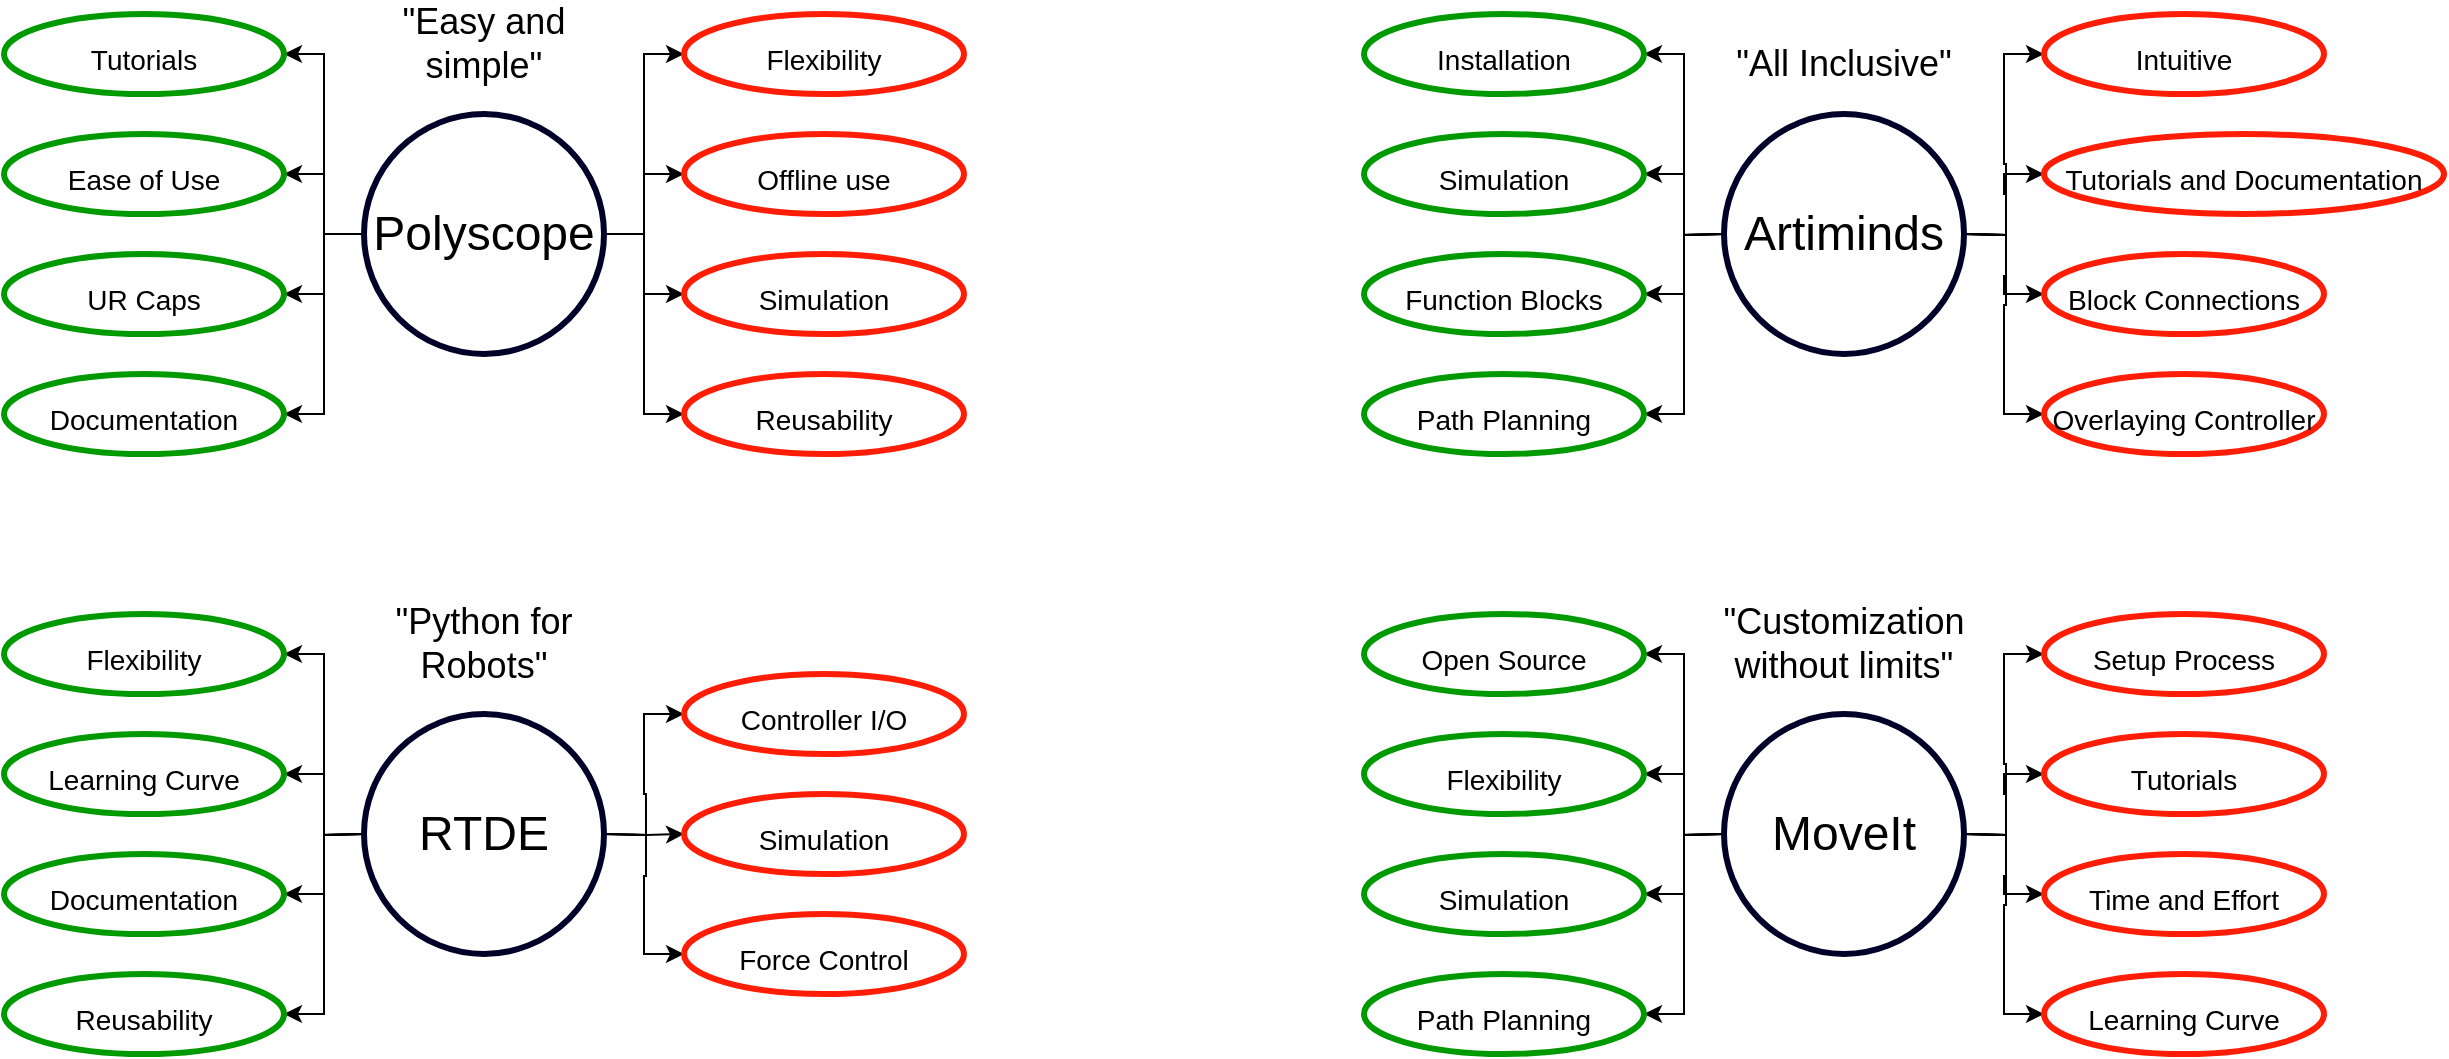 <mxfile version="20.7.3" type="github"><diagram id="o34bLKSb2FJ5GCY2DV4U" name="Seite-1"><mxGraphModel dx="1802" dy="826" grid="1" gridSize="10" guides="1" tooltips="1" connect="1" arrows="1" fold="1" page="1" pageScale="1" pageWidth="3300" pageHeight="4681" math="0" shadow="0"><root><mxCell id="0"/><mxCell id="1" parent="0"/><mxCell id="9tMe9ChNtQxmry1n6Ols-18" style="edgeStyle=orthogonalEdgeStyle;rounded=0;orthogonalLoop=1;jettySize=auto;html=1;exitX=0;exitY=0.5;exitDx=0;exitDy=0;entryX=1;entryY=0.5;entryDx=0;entryDy=0;fontSize=14;" parent="1" source="9tMe9ChNtQxmry1n6Ols-2" target="9tMe9ChNtQxmry1n6Ols-6" edge="1"><mxGeometry relative="1" as="geometry"/></mxCell><mxCell id="9tMe9ChNtQxmry1n6Ols-19" style="edgeStyle=orthogonalEdgeStyle;rounded=0;orthogonalLoop=1;jettySize=auto;html=1;exitX=0;exitY=0.5;exitDx=0;exitDy=0;entryX=1;entryY=0.5;entryDx=0;entryDy=0;fontSize=14;" parent="1" source="9tMe9ChNtQxmry1n6Ols-2" target="9tMe9ChNtQxmry1n6Ols-8" edge="1"><mxGeometry relative="1" as="geometry"/></mxCell><mxCell id="9tMe9ChNtQxmry1n6Ols-20" style="edgeStyle=orthogonalEdgeStyle;rounded=0;orthogonalLoop=1;jettySize=auto;html=1;exitX=0;exitY=0.5;exitDx=0;exitDy=0;entryX=1;entryY=0.5;entryDx=0;entryDy=0;fontSize=14;" parent="1" source="9tMe9ChNtQxmry1n6Ols-2" target="9tMe9ChNtQxmry1n6Ols-10" edge="1"><mxGeometry relative="1" as="geometry"/></mxCell><mxCell id="9tMe9ChNtQxmry1n6Ols-21" style="edgeStyle=orthogonalEdgeStyle;rounded=0;orthogonalLoop=1;jettySize=auto;html=1;exitX=0;exitY=0.5;exitDx=0;exitDy=0;entryX=1;entryY=0.5;entryDx=0;entryDy=0;fontSize=14;" parent="1" source="9tMe9ChNtQxmry1n6Ols-2" target="9tMe9ChNtQxmry1n6Ols-11" edge="1"><mxGeometry relative="1" as="geometry"/></mxCell><mxCell id="9tMe9ChNtQxmry1n6Ols-23" style="edgeStyle=orthogonalEdgeStyle;rounded=0;orthogonalLoop=1;jettySize=auto;html=1;exitX=1;exitY=0.5;exitDx=0;exitDy=0;entryX=0;entryY=0.5;entryDx=0;entryDy=0;fontSize=14;" parent="1" source="9tMe9ChNtQxmry1n6Ols-2" target="9tMe9ChNtQxmry1n6Ols-12" edge="1"><mxGeometry relative="1" as="geometry"/></mxCell><mxCell id="9tMe9ChNtQxmry1n6Ols-25" style="edgeStyle=orthogonalEdgeStyle;rounded=0;orthogonalLoop=1;jettySize=auto;html=1;exitX=1;exitY=0.5;exitDx=0;exitDy=0;entryX=0;entryY=0.5;entryDx=0;entryDy=0;fontSize=14;" parent="1" source="9tMe9ChNtQxmry1n6Ols-2" target="9tMe9ChNtQxmry1n6Ols-14" edge="1"><mxGeometry relative="1" as="geometry"/></mxCell><mxCell id="9tMe9ChNtQxmry1n6Ols-26" style="edgeStyle=orthogonalEdgeStyle;rounded=0;orthogonalLoop=1;jettySize=auto;html=1;exitX=1;exitY=0.5;exitDx=0;exitDy=0;entryX=0;entryY=0.5;entryDx=0;entryDy=0;fontSize=14;" parent="1" source="9tMe9ChNtQxmry1n6Ols-2" target="9tMe9ChNtQxmry1n6Ols-15" edge="1"><mxGeometry relative="1" as="geometry"/></mxCell><mxCell id="9tMe9ChNtQxmry1n6Ols-94" style="edgeStyle=orthogonalEdgeStyle;rounded=0;orthogonalLoop=1;jettySize=auto;html=1;exitX=1;exitY=0.5;exitDx=0;exitDy=0;entryX=0;entryY=0.5;entryDx=0;entryDy=0;fontSize=14;" parent="1" source="9tMe9ChNtQxmry1n6Ols-2" target="9tMe9ChNtQxmry1n6Ols-93" edge="1"><mxGeometry relative="1" as="geometry"/></mxCell><mxCell id="9tMe9ChNtQxmry1n6Ols-2" value="&lt;font style=&quot;font-size: 24px;&quot;&gt;Polyscope&lt;/font&gt;" style="ellipse;whiteSpace=wrap;html=1;aspect=fixed;strokeWidth=3;strokeColor=#000028;fillColor=none;" parent="1" vertex="1"><mxGeometry x="200" y="160" width="120" height="120" as="geometry"/></mxCell><mxCell id="9tMe9ChNtQxmry1n6Ols-6" value="&lt;font style=&quot;font-size: 14px;&quot;&gt;Tutorials&lt;/font&gt;" style="ellipse;whiteSpace=wrap;html=1;fontSize=24;strokeColor=#009900;strokeWidth=3;fillColor=none;" parent="1" vertex="1"><mxGeometry x="20" y="110" width="140" height="40" as="geometry"/></mxCell><mxCell id="9tMe9ChNtQxmry1n6Ols-8" value="&lt;font style=&quot;font-size: 14px;&quot;&gt;Ease of Use&lt;/font&gt;" style="ellipse;whiteSpace=wrap;html=1;fontSize=24;strokeColor=#009900;strokeWidth=3;fillColor=none;" parent="1" vertex="1"><mxGeometry x="20" y="170" width="140" height="40" as="geometry"/></mxCell><mxCell id="9tMe9ChNtQxmry1n6Ols-10" value="&lt;font style=&quot;font-size: 14px;&quot;&gt;UR Caps&lt;/font&gt;" style="ellipse;whiteSpace=wrap;html=1;fontSize=24;strokeColor=#009900;strokeWidth=3;fillColor=none;" parent="1" vertex="1"><mxGeometry x="20" y="230" width="140" height="40" as="geometry"/></mxCell><mxCell id="9tMe9ChNtQxmry1n6Ols-11" value="&lt;font style=&quot;font-size: 14px;&quot;&gt;Documentation&lt;/font&gt;" style="ellipse;whiteSpace=wrap;html=1;fontSize=24;strokeColor=#009900;strokeWidth=3;fillColor=none;" parent="1" vertex="1"><mxGeometry x="20" y="290" width="140" height="40" as="geometry"/></mxCell><mxCell id="9tMe9ChNtQxmry1n6Ols-12" value="&lt;font style=&quot;font-size: 14px;&quot;&gt;Flexibility&lt;/font&gt;" style="ellipse;whiteSpace=wrap;html=1;fontSize=24;strokeWidth=3;strokeColor=#FF1E05;fillColor=none;" parent="1" vertex="1"><mxGeometry x="360" y="110" width="140" height="40" as="geometry"/></mxCell><mxCell id="9tMe9ChNtQxmry1n6Ols-14" value="&lt;span style=&quot;font-size: 14px;&quot;&gt;Offline use&lt;/span&gt;" style="ellipse;whiteSpace=wrap;html=1;fontSize=24;strokeWidth=3;strokeColor=#FF1E05;fillColor=none;" parent="1" vertex="1"><mxGeometry x="360" y="170" width="140" height="40" as="geometry"/></mxCell><mxCell id="9tMe9ChNtQxmry1n6Ols-15" value="&lt;font style=&quot;font-size: 14px;&quot;&gt;Simulation&lt;/font&gt;" style="ellipse;whiteSpace=wrap;html=1;fontSize=24;strokeWidth=3;strokeColor=#FF1E05;fillColor=none;" parent="1" vertex="1"><mxGeometry x="360" y="230" width="140" height="40" as="geometry"/></mxCell><mxCell id="9tMe9ChNtQxmry1n6Ols-28" style="edgeStyle=orthogonalEdgeStyle;rounded=0;orthogonalLoop=1;jettySize=auto;html=1;exitX=0;exitY=0.5;exitDx=0;exitDy=0;entryX=1;entryY=0.5;entryDx=0;entryDy=0;fontSize=14;" parent="1" target="9tMe9ChNtQxmry1n6Ols-38" edge="1"><mxGeometry relative="1" as="geometry"><mxPoint x="880.0" y="520" as="sourcePoint"/></mxGeometry></mxCell><mxCell id="9tMe9ChNtQxmry1n6Ols-30" style="edgeStyle=orthogonalEdgeStyle;rounded=0;orthogonalLoop=1;jettySize=auto;html=1;exitX=0;exitY=0.5;exitDx=0;exitDy=0;entryX=1;entryY=0.5;entryDx=0;entryDy=0;fontSize=14;" parent="1" target="9tMe9ChNtQxmry1n6Ols-40" edge="1"><mxGeometry relative="1" as="geometry"><mxPoint x="880.0" y="520" as="sourcePoint"/></mxGeometry></mxCell><mxCell id="9tMe9ChNtQxmry1n6Ols-33" style="edgeStyle=orthogonalEdgeStyle;rounded=0;orthogonalLoop=1;jettySize=auto;html=1;exitX=1;exitY=0.5;exitDx=0;exitDy=0;entryX=0;entryY=0.5;entryDx=0;entryDy=0;fontSize=14;" parent="1" target="9tMe9ChNtQxmry1n6Ols-42" edge="1"><mxGeometry relative="1" as="geometry"><mxPoint x="1000.0" y="520" as="sourcePoint"/></mxGeometry></mxCell><mxCell id="9tMe9ChNtQxmry1n6Ols-34" style="edgeStyle=orthogonalEdgeStyle;rounded=0;orthogonalLoop=1;jettySize=auto;html=1;exitX=1;exitY=0.5;exitDx=0;exitDy=0;entryX=0;entryY=0.5;entryDx=0;entryDy=0;fontSize=14;" parent="1" target="9tMe9ChNtQxmry1n6Ols-43" edge="1"><mxGeometry relative="1" as="geometry"><mxPoint x="1000.0" y="520" as="sourcePoint"/></mxGeometry></mxCell><mxCell id="9tMe9ChNtQxmry1n6Ols-36" style="edgeStyle=orthogonalEdgeStyle;rounded=0;orthogonalLoop=1;jettySize=auto;html=1;exitX=1;exitY=0.5;exitDx=0;exitDy=0;entryX=0;entryY=0.5;entryDx=0;entryDy=0;fontSize=14;" parent="1" target="9tMe9ChNtQxmry1n6Ols-45" edge="1"><mxGeometry relative="1" as="geometry"><mxPoint x="1000.0" y="520" as="sourcePoint"/></mxGeometry></mxCell><mxCell id="9tMe9ChNtQxmry1n6Ols-48" style="edgeStyle=orthogonalEdgeStyle;rounded=0;orthogonalLoop=1;jettySize=auto;html=1;exitX=0;exitY=0.5;exitDx=0;exitDy=0;entryX=1;entryY=0.5;entryDx=0;entryDy=0;fontSize=14;" parent="1" target="9tMe9ChNtQxmry1n6Ols-47" edge="1"><mxGeometry relative="1" as="geometry"><mxPoint x="880.0" y="520" as="sourcePoint"/></mxGeometry></mxCell><mxCell id="9tMe9ChNtQxmry1n6Ols-70" style="edgeStyle=orthogonalEdgeStyle;rounded=0;orthogonalLoop=1;jettySize=auto;html=1;exitX=0;exitY=0.5;exitDx=0;exitDy=0;entryX=1;entryY=0.5;entryDx=0;entryDy=0;fontSize=14;" parent="1" target="9tMe9ChNtQxmry1n6Ols-69" edge="1"><mxGeometry relative="1" as="geometry"><mxPoint x="880.0" y="520" as="sourcePoint"/></mxGeometry></mxCell><mxCell id="9tMe9ChNtQxmry1n6Ols-72" style="edgeStyle=orthogonalEdgeStyle;rounded=0;orthogonalLoop=1;jettySize=auto;html=1;exitX=1;exitY=0.5;exitDx=0;exitDy=0;entryX=0;entryY=0.5;entryDx=0;entryDy=0;fontSize=14;" parent="1" target="9tMe9ChNtQxmry1n6Ols-71" edge="1"><mxGeometry relative="1" as="geometry"><mxPoint x="1000.0" y="520" as="sourcePoint"/></mxGeometry></mxCell><mxCell id="9tMe9ChNtQxmry1n6Ols-38" value="&lt;font style=&quot;font-size: 14px;&quot;&gt;Open Source&lt;/font&gt;" style="ellipse;whiteSpace=wrap;html=1;fontSize=24;strokeColor=#009900;strokeWidth=3;fillColor=none;" parent="1" vertex="1"><mxGeometry x="700" y="410" width="140" height="40" as="geometry"/></mxCell><mxCell id="9tMe9ChNtQxmry1n6Ols-40" value="&lt;font style=&quot;font-size: 14px;&quot;&gt;Flexibility&lt;/font&gt;" style="ellipse;whiteSpace=wrap;html=1;fontSize=24;strokeColor=#009900;strokeWidth=3;fillColor=none;" parent="1" vertex="1"><mxGeometry x="700" y="470" width="140" height="40" as="geometry"/></mxCell><mxCell id="9tMe9ChNtQxmry1n6Ols-42" value="&lt;span style=&quot;font-size: 14px;&quot;&gt;Setup Process&lt;/span&gt;" style="ellipse;whiteSpace=wrap;html=1;fontSize=24;strokeWidth=3;strokeColor=#FF1E05;fillColor=none;" parent="1" vertex="1"><mxGeometry x="1040" y="410" width="140" height="40" as="geometry"/></mxCell><mxCell id="9tMe9ChNtQxmry1n6Ols-43" value="&lt;span style=&quot;font-size: 14px;&quot;&gt;Tutorials&lt;/span&gt;" style="ellipse;whiteSpace=wrap;html=1;fontSize=24;strokeWidth=3;strokeColor=#FF1E05;fillColor=none;" parent="1" vertex="1"><mxGeometry x="1040" y="470" width="140" height="40" as="geometry"/></mxCell><mxCell id="9tMe9ChNtQxmry1n6Ols-45" value="&lt;span style=&quot;font-size: 14px;&quot;&gt;Time and Effort&lt;/span&gt;" style="ellipse;whiteSpace=wrap;html=1;fontSize=24;strokeWidth=3;strokeColor=#FF1E05;fillColor=none;" parent="1" vertex="1"><mxGeometry x="1040" y="530" width="140" height="40" as="geometry"/></mxCell><mxCell id="9tMe9ChNtQxmry1n6Ols-47" value="&lt;font style=&quot;font-size: 14px;&quot;&gt;Simulation&lt;/font&gt;" style="ellipse;whiteSpace=wrap;html=1;fontSize=24;strokeColor=#009900;strokeWidth=3;fillColor=none;" parent="1" vertex="1"><mxGeometry x="700" y="530" width="140" height="40" as="geometry"/></mxCell><mxCell id="9tMe9ChNtQxmry1n6Ols-50" style="edgeStyle=orthogonalEdgeStyle;rounded=0;orthogonalLoop=1;jettySize=auto;html=1;exitX=0;exitY=0.5;exitDx=0;exitDy=0;entryX=1;entryY=0.5;entryDx=0;entryDy=0;fontSize=14;" parent="1" target="9tMe9ChNtQxmry1n6Ols-60" edge="1"><mxGeometry relative="1" as="geometry"><mxPoint x="880.0" y="220" as="sourcePoint"/></mxGeometry></mxCell><mxCell id="9tMe9ChNtQxmry1n6Ols-51" style="edgeStyle=orthogonalEdgeStyle;rounded=0;orthogonalLoop=1;jettySize=auto;html=1;exitX=0;exitY=0.5;exitDx=0;exitDy=0;entryX=1;entryY=0.5;entryDx=0;entryDy=0;fontSize=14;" parent="1" target="9tMe9ChNtQxmry1n6Ols-61" edge="1"><mxGeometry relative="1" as="geometry"><mxPoint x="880.0" y="220" as="sourcePoint"/></mxGeometry></mxCell><mxCell id="9tMe9ChNtQxmry1n6Ols-52" style="edgeStyle=orthogonalEdgeStyle;rounded=0;orthogonalLoop=1;jettySize=auto;html=1;exitX=0;exitY=0.5;exitDx=0;exitDy=0;entryX=1;entryY=0.5;entryDx=0;entryDy=0;fontSize=14;" parent="1" target="9tMe9ChNtQxmry1n6Ols-62" edge="1"><mxGeometry relative="1" as="geometry"><mxPoint x="880.0" y="220" as="sourcePoint"/></mxGeometry></mxCell><mxCell id="9tMe9ChNtQxmry1n6Ols-53" style="edgeStyle=orthogonalEdgeStyle;rounded=0;orthogonalLoop=1;jettySize=auto;html=1;exitX=0;exitY=0.5;exitDx=0;exitDy=0;entryX=1;entryY=0.5;entryDx=0;entryDy=0;fontSize=14;" parent="1" target="9tMe9ChNtQxmry1n6Ols-63" edge="1"><mxGeometry relative="1" as="geometry"><mxPoint x="880.0" y="220" as="sourcePoint"/></mxGeometry></mxCell><mxCell id="9tMe9ChNtQxmry1n6Ols-55" style="edgeStyle=orthogonalEdgeStyle;rounded=0;orthogonalLoop=1;jettySize=auto;html=1;exitX=1;exitY=0.5;exitDx=0;exitDy=0;entryX=0;entryY=0.5;entryDx=0;entryDy=0;fontSize=14;" parent="1" target="9tMe9ChNtQxmry1n6Ols-64" edge="1"><mxGeometry relative="1" as="geometry"><mxPoint x="1000.0" y="220" as="sourcePoint"/></mxGeometry></mxCell><mxCell id="9tMe9ChNtQxmry1n6Ols-56" style="edgeStyle=orthogonalEdgeStyle;rounded=0;orthogonalLoop=1;jettySize=auto;html=1;exitX=1;exitY=0.5;exitDx=0;exitDy=0;entryX=0;entryY=0.5;entryDx=0;entryDy=0;fontSize=14;" parent="1" target="9tMe9ChNtQxmry1n6Ols-65" edge="1"><mxGeometry relative="1" as="geometry"><mxPoint x="1000.0" y="220" as="sourcePoint"/></mxGeometry></mxCell><mxCell id="9tMe9ChNtQxmry1n6Ols-57" style="edgeStyle=orthogonalEdgeStyle;rounded=0;orthogonalLoop=1;jettySize=auto;html=1;exitX=1;exitY=0.5;exitDx=0;exitDy=0;entryX=0;entryY=0.5;entryDx=0;entryDy=0;fontSize=14;" parent="1" target="9tMe9ChNtQxmry1n6Ols-66" edge="1"><mxGeometry relative="1" as="geometry"><mxPoint x="1000.0" y="220" as="sourcePoint"/></mxGeometry></mxCell><mxCell id="9tMe9ChNtQxmry1n6Ols-58" style="edgeStyle=orthogonalEdgeStyle;rounded=0;orthogonalLoop=1;jettySize=auto;html=1;exitX=1;exitY=0.5;exitDx=0;exitDy=0;entryX=0;entryY=0.5;entryDx=0;entryDy=0;fontSize=14;" parent="1" target="9tMe9ChNtQxmry1n6Ols-67" edge="1"><mxGeometry relative="1" as="geometry"><mxPoint x="1000.0" y="220" as="sourcePoint"/></mxGeometry></mxCell><mxCell id="9tMe9ChNtQxmry1n6Ols-60" value="&lt;span style=&quot;font-size: 14px;&quot;&gt;Installation&lt;/span&gt;" style="ellipse;whiteSpace=wrap;html=1;fontSize=24;strokeColor=#009900;strokeWidth=3;fillColor=none;" parent="1" vertex="1"><mxGeometry x="700" y="110" width="140" height="40" as="geometry"/></mxCell><mxCell id="9tMe9ChNtQxmry1n6Ols-61" value="&lt;font style=&quot;font-size: 14px;&quot;&gt;Simulation&lt;/font&gt;" style="ellipse;whiteSpace=wrap;html=1;fontSize=24;strokeColor=#009900;strokeWidth=3;fillColor=none;" parent="1" vertex="1"><mxGeometry x="700" y="170" width="140" height="40" as="geometry"/></mxCell><mxCell id="9tMe9ChNtQxmry1n6Ols-62" value="&lt;font style=&quot;font-size: 14px;&quot;&gt;Function Blocks&lt;/font&gt;" style="ellipse;whiteSpace=wrap;html=1;fontSize=24;strokeColor=#009900;strokeWidth=3;fillColor=none;" parent="1" vertex="1"><mxGeometry x="700" y="230" width="140" height="40" as="geometry"/></mxCell><mxCell id="9tMe9ChNtQxmry1n6Ols-63" value="&lt;font style=&quot;font-size: 14px;&quot;&gt;Path Planning&lt;/font&gt;" style="ellipse;whiteSpace=wrap;html=1;fontSize=24;strokeColor=#009900;strokeWidth=3;fillColor=none;" parent="1" vertex="1"><mxGeometry x="700" y="290" width="140" height="40" as="geometry"/></mxCell><mxCell id="9tMe9ChNtQxmry1n6Ols-64" value="&lt;font style=&quot;font-size: 14px;&quot;&gt;Intuitive&lt;/font&gt;" style="ellipse;whiteSpace=wrap;html=1;fontSize=24;strokeWidth=3;strokeColor=#FF1E05;fillColor=none;" parent="1" vertex="1"><mxGeometry x="1040" y="110" width="140" height="40" as="geometry"/></mxCell><mxCell id="9tMe9ChNtQxmry1n6Ols-65" value="&lt;span style=&quot;font-size: 14px;&quot;&gt;Tutorials and Documentation&lt;/span&gt;" style="ellipse;whiteSpace=wrap;html=1;fontSize=24;strokeWidth=3;strokeColor=#FF1E05;fillColor=none;" parent="1" vertex="1"><mxGeometry x="1040" y="170" width="200" height="40" as="geometry"/></mxCell><mxCell id="9tMe9ChNtQxmry1n6Ols-66" value="&lt;span style=&quot;font-size: 14px;&quot;&gt;Block Connections&lt;/span&gt;" style="ellipse;whiteSpace=wrap;html=1;fontSize=24;strokeWidth=3;strokeColor=#FF1E05;fillColor=none;" parent="1" vertex="1"><mxGeometry x="1040" y="230" width="140" height="40" as="geometry"/></mxCell><mxCell id="9tMe9ChNtQxmry1n6Ols-67" value="&lt;font style=&quot;font-size: 14px;&quot;&gt;Overlaying Controller&lt;/font&gt;" style="ellipse;whiteSpace=wrap;html=1;fontSize=24;strokeWidth=3;strokeColor=#FF1E05;fillColor=none;" parent="1" vertex="1"><mxGeometry x="1040" y="290" width="140" height="40" as="geometry"/></mxCell><mxCell id="9tMe9ChNtQxmry1n6Ols-69" value="&lt;font style=&quot;font-size: 14px;&quot;&gt;Path Planning&lt;/font&gt;" style="ellipse;whiteSpace=wrap;html=1;fontSize=24;strokeColor=#009900;strokeWidth=3;fillColor=none;" parent="1" vertex="1"><mxGeometry x="700" y="590" width="140" height="40" as="geometry"/></mxCell><mxCell id="9tMe9ChNtQxmry1n6Ols-71" value="&lt;span style=&quot;font-size: 14px;&quot;&gt;Learning Curve&lt;/span&gt;" style="ellipse;whiteSpace=wrap;html=1;fontSize=24;strokeWidth=3;strokeColor=#FF1E05;fillColor=none;" parent="1" vertex="1"><mxGeometry x="1040" y="590" width="140" height="40" as="geometry"/></mxCell><mxCell id="9tMe9ChNtQxmry1n6Ols-74" style="edgeStyle=orthogonalEdgeStyle;rounded=0;orthogonalLoop=1;jettySize=auto;html=1;exitX=0;exitY=0.5;exitDx=0;exitDy=0;entryX=1;entryY=0.5;entryDx=0;entryDy=0;fontSize=14;" parent="1" target="9tMe9ChNtQxmry1n6Ols-84" edge="1"><mxGeometry relative="1" as="geometry"><mxPoint x="200.0" y="520" as="sourcePoint"/></mxGeometry></mxCell><mxCell id="9tMe9ChNtQxmry1n6Ols-75" style="edgeStyle=orthogonalEdgeStyle;rounded=0;orthogonalLoop=1;jettySize=auto;html=1;exitX=0;exitY=0.5;exitDx=0;exitDy=0;entryX=1;entryY=0.5;entryDx=0;entryDy=0;fontSize=14;" parent="1" target="9tMe9ChNtQxmry1n6Ols-85" edge="1"><mxGeometry relative="1" as="geometry"><mxPoint x="200.0" y="520" as="sourcePoint"/></mxGeometry></mxCell><mxCell id="9tMe9ChNtQxmry1n6Ols-76" style="edgeStyle=orthogonalEdgeStyle;rounded=0;orthogonalLoop=1;jettySize=auto;html=1;exitX=0;exitY=0.5;exitDx=0;exitDy=0;entryX=1;entryY=0.5;entryDx=0;entryDy=0;fontSize=14;" parent="1" target="9tMe9ChNtQxmry1n6Ols-86" edge="1"><mxGeometry relative="1" as="geometry"><mxPoint x="200.0" y="520" as="sourcePoint"/></mxGeometry></mxCell><mxCell id="9tMe9ChNtQxmry1n6Ols-79" style="edgeStyle=orthogonalEdgeStyle;rounded=0;orthogonalLoop=1;jettySize=auto;html=1;exitX=1;exitY=0.5;exitDx=0;exitDy=0;entryX=0;entryY=0.5;entryDx=0;entryDy=0;fontSize=14;" parent="1" target="9tMe9ChNtQxmry1n6Ols-88" edge="1"><mxGeometry relative="1" as="geometry"><mxPoint x="320.0" y="520" as="sourcePoint"/></mxGeometry></mxCell><mxCell id="9tMe9ChNtQxmry1n6Ols-80" style="edgeStyle=orthogonalEdgeStyle;rounded=0;orthogonalLoop=1;jettySize=auto;html=1;exitX=1;exitY=0.5;exitDx=0;exitDy=0;entryX=0;entryY=0.5;entryDx=0;entryDy=0;fontSize=14;" parent="1" target="9tMe9ChNtQxmry1n6Ols-89" edge="1"><mxGeometry relative="1" as="geometry"><mxPoint x="320.0" y="520" as="sourcePoint"/></mxGeometry></mxCell><mxCell id="9tMe9ChNtQxmry1n6Ols-81" style="edgeStyle=orthogonalEdgeStyle;rounded=0;orthogonalLoop=1;jettySize=auto;html=1;exitX=1;exitY=0.5;exitDx=0;exitDy=0;entryX=0;entryY=0.5;entryDx=0;entryDy=0;fontSize=14;" parent="1" target="9tMe9ChNtQxmry1n6Ols-90" edge="1"><mxGeometry relative="1" as="geometry"><mxPoint x="320.0" y="520" as="sourcePoint"/></mxGeometry></mxCell><mxCell id="9tMe9ChNtQxmry1n6Ols-96" style="edgeStyle=orthogonalEdgeStyle;rounded=0;orthogonalLoop=1;jettySize=auto;html=1;exitX=0;exitY=0.5;exitDx=0;exitDy=0;entryX=1;entryY=0.5;entryDx=0;entryDy=0;fontSize=14;" parent="1" target="9tMe9ChNtQxmry1n6Ols-95" edge="1"><mxGeometry relative="1" as="geometry"><mxPoint x="200.0" y="520" as="sourcePoint"/></mxGeometry></mxCell><mxCell id="9tMe9ChNtQxmry1n6Ols-84" value="&lt;font style=&quot;font-size: 14px;&quot;&gt;Flexibility&lt;/font&gt;" style="ellipse;whiteSpace=wrap;html=1;fontSize=24;strokeColor=#009900;strokeWidth=3;fillColor=none;" parent="1" vertex="1"><mxGeometry x="20" y="410" width="140" height="40" as="geometry"/></mxCell><mxCell id="9tMe9ChNtQxmry1n6Ols-85" value="&lt;font style=&quot;font-size: 14px;&quot;&gt;Learning Curve&lt;/font&gt;" style="ellipse;whiteSpace=wrap;html=1;fontSize=24;strokeColor=#009900;strokeWidth=3;fillColor=none;" parent="1" vertex="1"><mxGeometry x="20" y="470" width="140" height="40" as="geometry"/></mxCell><mxCell id="9tMe9ChNtQxmry1n6Ols-86" value="&lt;font style=&quot;font-size: 14px;&quot;&gt;Documentation&lt;/font&gt;" style="ellipse;whiteSpace=wrap;html=1;fontSize=24;strokeColor=#009900;strokeWidth=3;fillColor=none;" parent="1" vertex="1"><mxGeometry x="20" y="530" width="140" height="40" as="geometry"/></mxCell><mxCell id="9tMe9ChNtQxmry1n6Ols-88" value="&lt;font style=&quot;font-size: 14px;&quot;&gt;Controller I/O&lt;/font&gt;" style="ellipse;whiteSpace=wrap;html=1;fontSize=24;strokeWidth=3;strokeColor=#FF1E05;fillColor=none;" parent="1" vertex="1"><mxGeometry x="360" y="440" width="140" height="40" as="geometry"/></mxCell><mxCell id="9tMe9ChNtQxmry1n6Ols-89" value="&lt;span style=&quot;font-size: 14px;&quot;&gt;Simulation&lt;/span&gt;" style="ellipse;whiteSpace=wrap;html=1;fontSize=24;strokeWidth=3;strokeColor=#FF1E05;fillColor=none;" parent="1" vertex="1"><mxGeometry x="360" y="500" width="140" height="40" as="geometry"/></mxCell><mxCell id="9tMe9ChNtQxmry1n6Ols-90" value="&lt;span style=&quot;font-size: 14px;&quot;&gt;Force Control&lt;/span&gt;" style="ellipse;whiteSpace=wrap;html=1;fontSize=24;strokeWidth=3;strokeColor=#FF1E05;fillColor=none;" parent="1" vertex="1"><mxGeometry x="360" y="560" width="140" height="40" as="geometry"/></mxCell><mxCell id="9tMe9ChNtQxmry1n6Ols-93" value="&lt;font style=&quot;font-size: 14px;&quot;&gt;Reusability&lt;/font&gt;" style="ellipse;whiteSpace=wrap;html=1;fontSize=24;strokeWidth=3;strokeColor=#FF1E05;fillColor=none;" parent="1" vertex="1"><mxGeometry x="360" y="290" width="140" height="40" as="geometry"/></mxCell><mxCell id="9tMe9ChNtQxmry1n6Ols-95" value="&lt;span style=&quot;font-size: 14px;&quot;&gt;Reusability&lt;/span&gt;" style="ellipse;whiteSpace=wrap;html=1;fontSize=24;strokeColor=#009900;strokeWidth=3;fillColor=none;" parent="1" vertex="1"><mxGeometry x="20" y="590" width="140" height="40" as="geometry"/></mxCell><mxCell id="9tMe9ChNtQxmry1n6Ols-101" value="&lt;font style=&quot;font-size: 24px;&quot;&gt;Artiminds&lt;/font&gt;" style="ellipse;whiteSpace=wrap;html=1;aspect=fixed;strokeWidth=3;strokeColor=#000028;fillColor=none;" parent="1" vertex="1"><mxGeometry x="880" y="160" width="120" height="120" as="geometry"/></mxCell><mxCell id="9tMe9ChNtQxmry1n6Ols-102" value="&lt;font style=&quot;font-size: 24px;&quot;&gt;RTDE&lt;/font&gt;" style="ellipse;whiteSpace=wrap;html=1;aspect=fixed;strokeWidth=3;strokeColor=#000028;fillColor=none;" parent="1" vertex="1"><mxGeometry x="200" y="460" width="120" height="120" as="geometry"/></mxCell><mxCell id="9tMe9ChNtQxmry1n6Ols-103" value="&lt;font style=&quot;font-size: 24px;&quot;&gt;MoveIt&lt;/font&gt;" style="ellipse;whiteSpace=wrap;html=1;aspect=fixed;strokeWidth=3;strokeColor=#000028;fillColor=none;" parent="1" vertex="1"><mxGeometry x="880" y="460" width="120" height="120" as="geometry"/></mxCell><mxCell id="9tMe9ChNtQxmry1n6Ols-104" value="&lt;font style=&quot;font-size: 18px;&quot;&gt;&quot;Easy and simple&quot;&lt;/font&gt;" style="text;html=1;strokeColor=none;fillColor=none;align=center;verticalAlign=middle;whiteSpace=wrap;rounded=0;strokeWidth=3;fontSize=14;" parent="1" vertex="1"><mxGeometry x="190" y="110" width="140" height="30" as="geometry"/></mxCell><mxCell id="9tMe9ChNtQxmry1n6Ols-105" value="&lt;font style=&quot;font-size: 18px;&quot;&gt;&quot;All Inclusive&quot;&lt;/font&gt;" style="text;html=1;strokeColor=none;fillColor=none;align=center;verticalAlign=middle;whiteSpace=wrap;rounded=0;strokeWidth=3;fontSize=14;" parent="1" vertex="1"><mxGeometry x="870" y="120" width="140" height="30" as="geometry"/></mxCell><mxCell id="9tMe9ChNtQxmry1n6Ols-106" value="&lt;font style=&quot;font-size: 18px;&quot;&gt;&quot;Customization without limits&quot;&lt;/font&gt;" style="text;html=1;strokeColor=none;fillColor=none;align=center;verticalAlign=middle;whiteSpace=wrap;rounded=0;strokeWidth=3;fontSize=14;" parent="1" vertex="1"><mxGeometry x="870" y="410" width="140" height="30" as="geometry"/></mxCell><mxCell id="9tMe9ChNtQxmry1n6Ols-107" value="&lt;font style=&quot;font-size: 18px;&quot;&gt;&quot;Python for Robots&quot;&lt;/font&gt;" style="text;html=1;strokeColor=none;fillColor=none;align=center;verticalAlign=middle;whiteSpace=wrap;rounded=0;strokeWidth=3;fontSize=14;" parent="1" vertex="1"><mxGeometry x="190" y="410" width="140" height="30" as="geometry"/></mxCell></root></mxGraphModel></diagram></mxfile>
